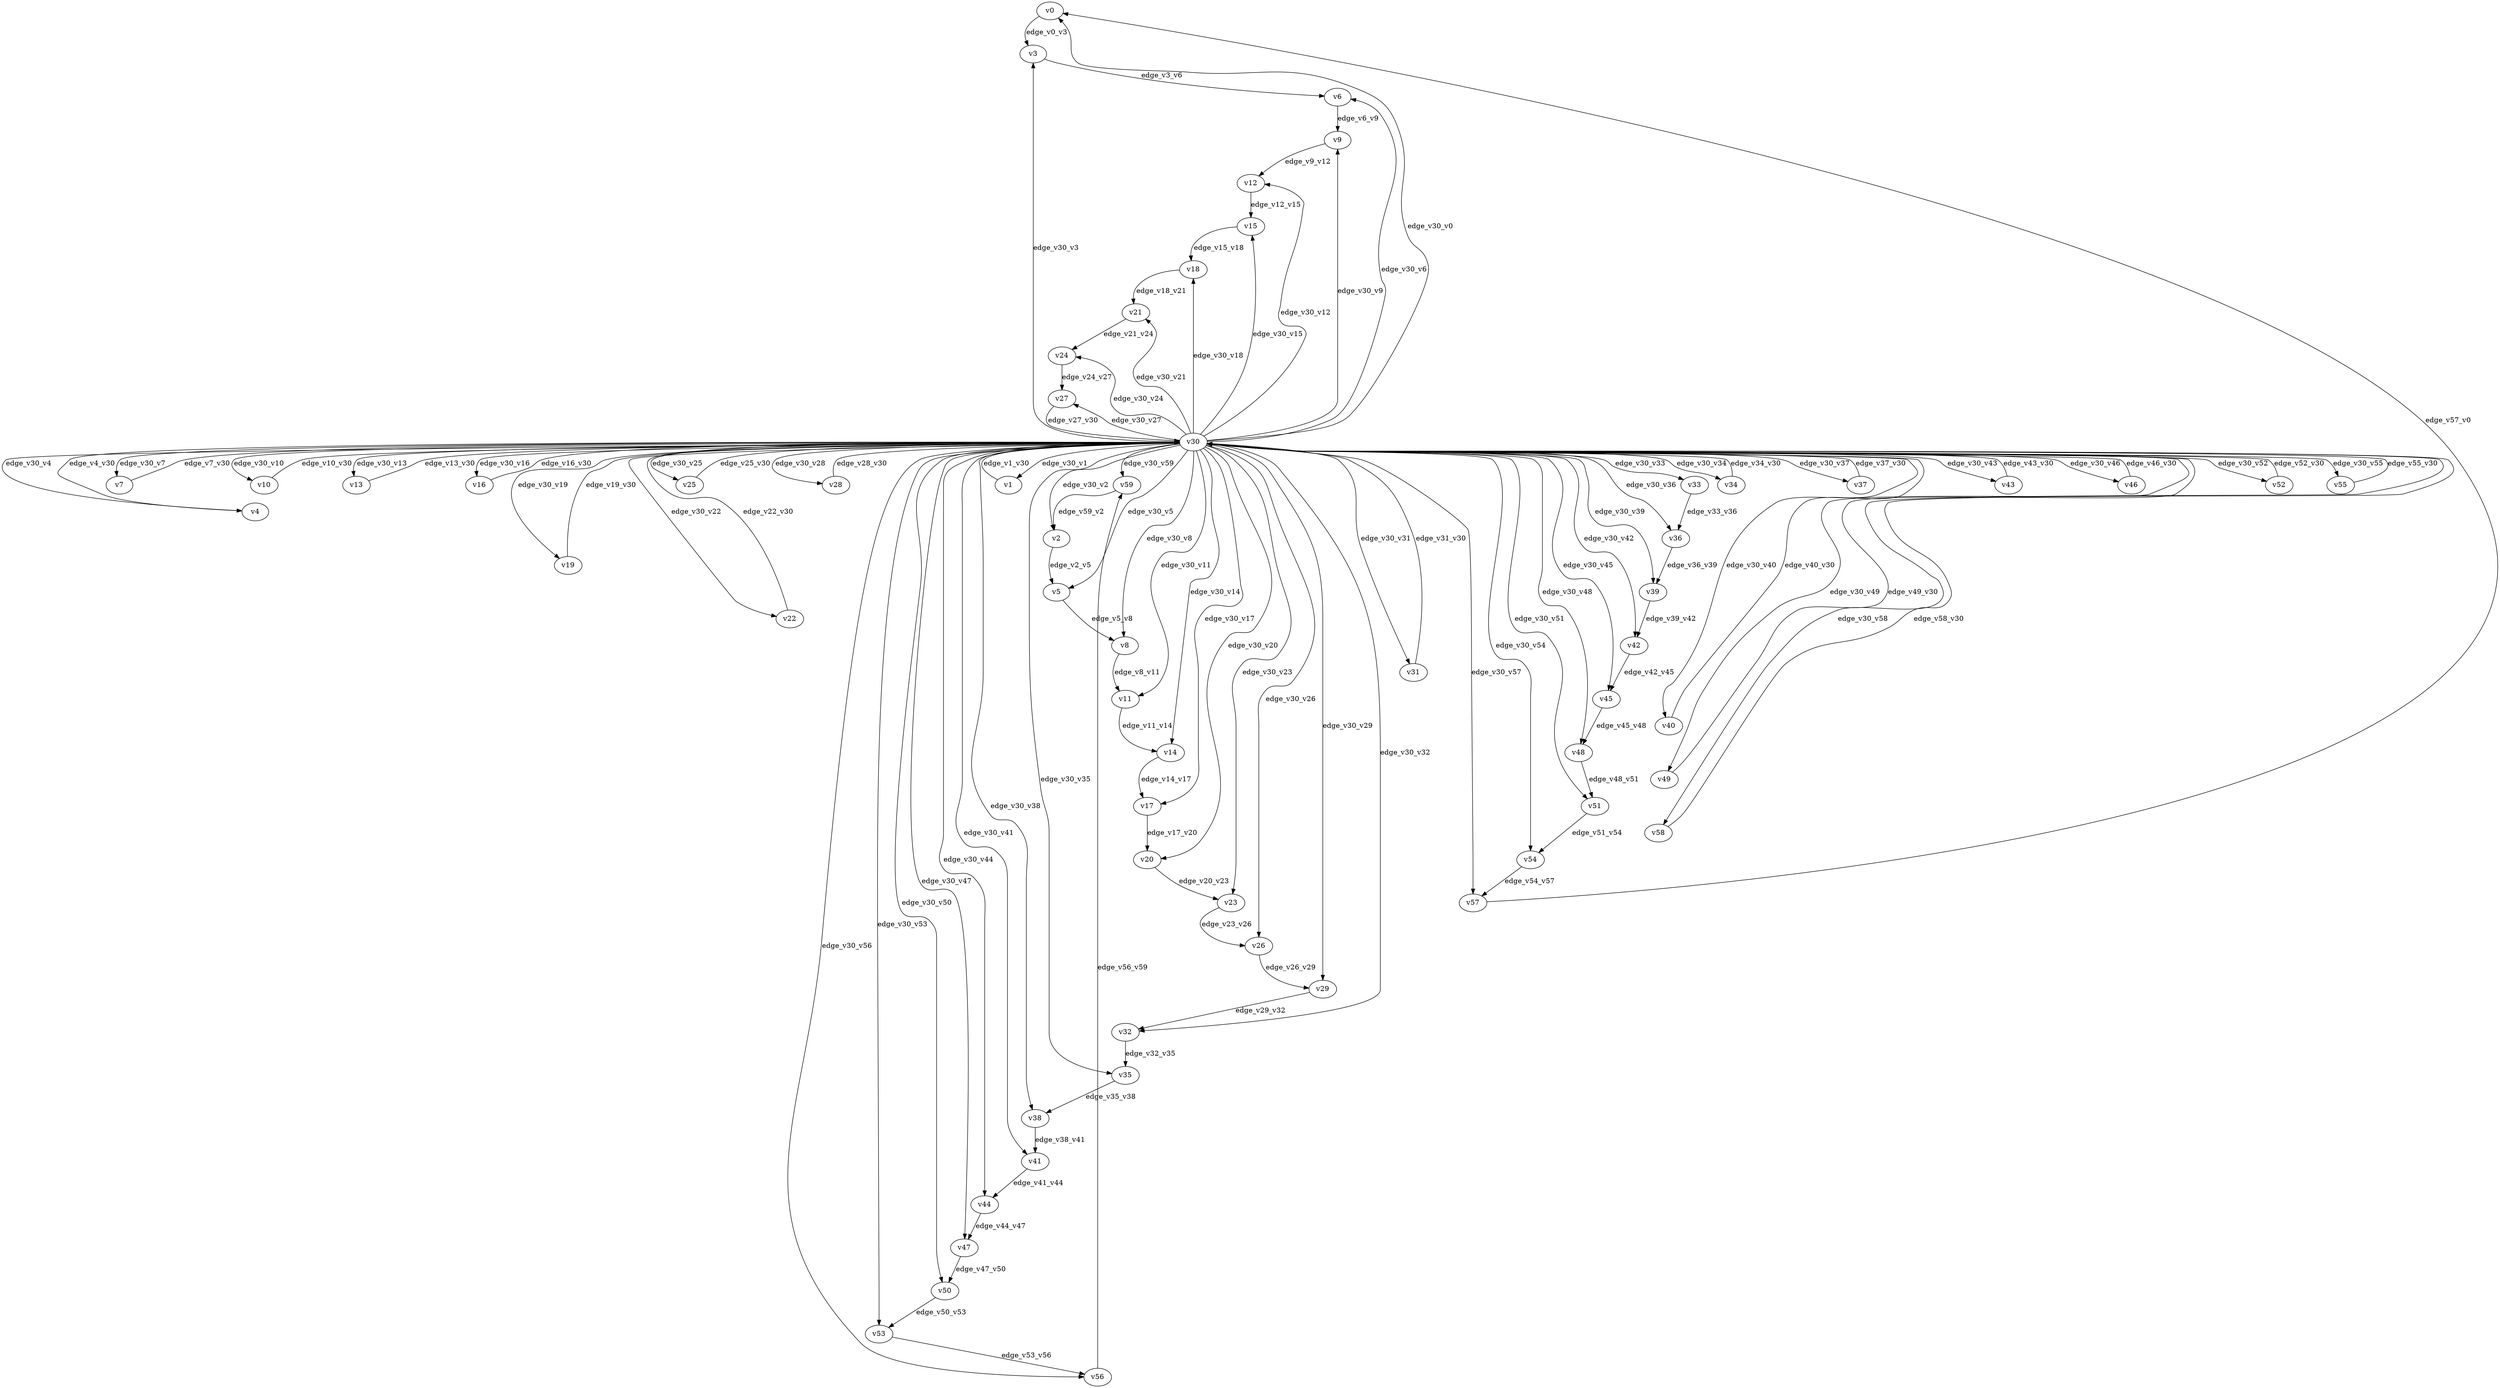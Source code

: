 digraph test084 {
    // Discounted game test case
    // Vertex properties: name [player=X]
    // Edge properties: [weight=Y, discount=Z]

    v0 [name="v0", player=0];
    v1 [name="v1", player=1];
    v2 [name="v2", player=0];
    v3 [name="v3", player=1];
    v4 [name="v4", player=0];
    v5 [name="v5", player=1];
    v6 [name="v6", player=0];
    v7 [name="v7", player=1];
    v8 [name="v8", player=0];
    v9 [name="v9", player=1];
    v10 [name="v10", player=0];
    v11 [name="v11", player=1];
    v12 [name="v12", player=0];
    v13 [name="v13", player=1];
    v14 [name="v14", player=0];
    v15 [name="v15", player=1];
    v16 [name="v16", player=0];
    v17 [name="v17", player=1];
    v18 [name="v18", player=0];
    v19 [name="v19", player=1];
    v20 [name="v20", player=0];
    v21 [name="v21", player=1];
    v22 [name="v22", player=0];
    v23 [name="v23", player=1];
    v24 [name="v24", player=0];
    v25 [name="v25", player=1];
    v26 [name="v26", player=0];
    v27 [name="v27", player=1];
    v28 [name="v28", player=0];
    v29 [name="v29", player=1];
    v30 [name="v30", player=0];
    v31 [name="v31", player=1];
    v32 [name="v32", player=0];
    v33 [name="v33", player=1];
    v34 [name="v34", player=0];
    v35 [name="v35", player=1];
    v36 [name="v36", player=0];
    v37 [name="v37", player=1];
    v38 [name="v38", player=0];
    v39 [name="v39", player=1];
    v40 [name="v40", player=0];
    v41 [name="v41", player=1];
    v42 [name="v42", player=0];
    v43 [name="v43", player=1];
    v44 [name="v44", player=0];
    v45 [name="v45", player=1];
    v46 [name="v46", player=0];
    v47 [name="v47", player=1];
    v48 [name="v48", player=0];
    v49 [name="v49", player=1];
    v50 [name="v50", player=0];
    v51 [name="v51", player=1];
    v52 [name="v52", player=0];
    v53 [name="v53", player=1];
    v54 [name="v54", player=0];
    v55 [name="v55", player=1];
    v56 [name="v56", player=0];
    v57 [name="v57", player=1];
    v58 [name="v58", player=0];
    v59 [name="v59", player=1];

    v30 -> v0 [label="edge_v30_v0", weight=-4.11, discount=0.284];
    v30 -> v1 [label="edge_v30_v1", weight=5.82, discount=0.284];
    v1 -> v30 [label="edge_v1_v30", weight=5.71, discount=0.284];
    v30 -> v2 [label="edge_v30_v2", weight=-1.24, discount=0.284];
    v30 -> v3 [label="edge_v30_v3", weight=5.36, discount=0.284];
    v30 -> v4 [label="edge_v30_v4", weight=-3.36, discount=0.284];
    v4 -> v30 [label="edge_v4_v30", weight=-3.62, discount=0.284];
    v30 -> v5 [label="edge_v30_v5", weight=3.80, discount=0.284];
    v30 -> v6 [label="edge_v30_v6", weight=0.92, discount=0.284];
    v30 -> v7 [label="edge_v30_v7", weight=4.56, discount=0.284];
    v7 -> v30 [label="edge_v7_v30", weight=2.84, discount=0.284];
    v30 -> v8 [label="edge_v30_v8", weight=6.30, discount=0.284];
    v30 -> v9 [label="edge_v30_v9", weight=7.82, discount=0.284];
    v30 -> v10 [label="edge_v30_v10", weight=4.48, discount=0.284];
    v10 -> v30 [label="edge_v10_v30", weight=4.34, discount=0.284];
    v30 -> v11 [label="edge_v30_v11", weight=4.88, discount=0.284];
    v30 -> v12 [label="edge_v30_v12", weight=-3.84, discount=0.284];
    v30 -> v13 [label="edge_v30_v13", weight=6.26, discount=0.284];
    v13 -> v30 [label="edge_v13_v30", weight=4.63, discount=0.284];
    v30 -> v14 [label="edge_v30_v14", weight=7.17, discount=0.284];
    v30 -> v15 [label="edge_v30_v15", weight=2.88, discount=0.284];
    v30 -> v16 [label="edge_v30_v16", weight=7.62, discount=0.284];
    v16 -> v30 [label="edge_v16_v30", weight=7.44, discount=0.284];
    v30 -> v17 [label="edge_v30_v17", weight=1.70, discount=0.284];
    v30 -> v18 [label="edge_v30_v18", weight=7.83, discount=0.284];
    v30 -> v19 [label="edge_v30_v19", weight=-4.47, discount=0.284];
    v19 -> v30 [label="edge_v19_v30", weight=-6.78, discount=0.284];
    v30 -> v20 [label="edge_v30_v20", weight=-5.32, discount=0.284];
    v30 -> v21 [label="edge_v30_v21", weight=-2.47, discount=0.284];
    v30 -> v22 [label="edge_v30_v22", weight=-1.08, discount=0.284];
    v22 -> v30 [label="edge_v22_v30", weight=-1.35, discount=0.284];
    v30 -> v23 [label="edge_v30_v23", weight=3.74, discount=0.284];
    v30 -> v24 [label="edge_v30_v24", weight=-4.87, discount=0.284];
    v30 -> v25 [label="edge_v30_v25", weight=3.17, discount=0.284];
    v25 -> v30 [label="edge_v25_v30", weight=0.33, discount=0.284];
    v30 -> v26 [label="edge_v30_v26", weight=1.62, discount=0.284];
    v30 -> v27 [label="edge_v30_v27", weight=-3.39, discount=0.284];
    v30 -> v28 [label="edge_v30_v28", weight=7.02, discount=0.284];
    v28 -> v30 [label="edge_v28_v30", weight=7.49, discount=0.284];
    v30 -> v29 [label="edge_v30_v29", weight=6.97, discount=0.284];
    v30 -> v31 [label="edge_v30_v31", weight=-2.43, discount=0.284];
    v31 -> v30 [label="edge_v31_v30", weight=0.36, discount=0.284];
    v30 -> v32 [label="edge_v30_v32", weight=1.72, discount=0.284];
    v30 -> v33 [label="edge_v30_v33", weight=-1.11, discount=0.284];
    v30 -> v34 [label="edge_v30_v34", weight=2.88, discount=0.284];
    v34 -> v30 [label="edge_v34_v30", weight=0.19, discount=0.284];
    v30 -> v35 [label="edge_v30_v35", weight=6.85, discount=0.284];
    v30 -> v36 [label="edge_v30_v36", weight=7.91, discount=0.284];
    v30 -> v37 [label="edge_v30_v37", weight=4.41, discount=0.284];
    v37 -> v30 [label="edge_v37_v30", weight=6.73, discount=0.284];
    v30 -> v38 [label="edge_v30_v38", weight=8.62, discount=0.284];
    v30 -> v39 [label="edge_v30_v39", weight=-1.50, discount=0.284];
    v30 -> v40 [label="edge_v30_v40", weight=-4.39, discount=0.284];
    v40 -> v30 [label="edge_v40_v30", weight=-2.11, discount=0.284];
    v30 -> v41 [label="edge_v30_v41", weight=3.07, discount=0.284];
    v30 -> v42 [label="edge_v30_v42", weight=4.57, discount=0.284];
    v30 -> v43 [label="edge_v30_v43", weight=9.57, discount=0.284];
    v43 -> v30 [label="edge_v43_v30", weight=11.92, discount=0.284];
    v30 -> v44 [label="edge_v30_v44", weight=9.47, discount=0.284];
    v30 -> v45 [label="edge_v30_v45", weight=6.38, discount=0.284];
    v30 -> v46 [label="edge_v30_v46", weight=-0.88, discount=0.284];
    v46 -> v30 [label="edge_v46_v30", weight=1.22, discount=0.284];
    v30 -> v47 [label="edge_v30_v47", weight=-3.78, discount=0.284];
    v30 -> v48 [label="edge_v30_v48", weight=9.94, discount=0.284];
    v30 -> v49 [label="edge_v30_v49", weight=-4.06, discount=0.284];
    v49 -> v30 [label="edge_v49_v30", weight=-6.25, discount=0.284];
    v30 -> v50 [label="edge_v30_v50", weight=3.80, discount=0.284];
    v30 -> v51 [label="edge_v30_v51", weight=0.94, discount=0.284];
    v30 -> v52 [label="edge_v30_v52", weight=1.11, discount=0.284];
    v52 -> v30 [label="edge_v52_v30", weight=2.14, discount=0.284];
    v30 -> v53 [label="edge_v30_v53", weight=7.89, discount=0.284];
    v30 -> v54 [label="edge_v30_v54", weight=3.94, discount=0.284];
    v30 -> v55 [label="edge_v30_v55", weight=5.67, discount=0.284];
    v55 -> v30 [label="edge_v55_v30", weight=3.22, discount=0.284];
    v30 -> v56 [label="edge_v30_v56", weight=-5.85, discount=0.284];
    v30 -> v57 [label="edge_v30_v57", weight=6.69, discount=0.284];
    v30 -> v58 [label="edge_v30_v58", weight=-4.24, discount=0.284];
    v58 -> v30 [label="edge_v58_v30", weight=-2.70, discount=0.284];
    v30 -> v59 [label="edge_v30_v59", weight=-2.74, discount=0.284];
    v0 -> v3 [label="edge_v0_v3", weight=-1.67, discount=0.284];
    v2 -> v5 [label="edge_v2_v5", weight=5.66, discount=0.284];
    v3 -> v6 [label="edge_v3_v6", weight=1.52, discount=0.284];
    v5 -> v8 [label="edge_v5_v8", weight=3.86, discount=0.284];
    v6 -> v9 [label="edge_v6_v9", weight=2.35, discount=0.284];
    v8 -> v11 [label="edge_v8_v11", weight=6.99, discount=0.284];
    v9 -> v12 [label="edge_v9_v12", weight=3.03, discount=0.284];
    v11 -> v14 [label="edge_v11_v14", weight=0.41, discount=0.284];
    v12 -> v15 [label="edge_v12_v15", weight=5.88, discount=0.284];
    v14 -> v17 [label="edge_v14_v17", weight=1.23, discount=0.284];
    v15 -> v18 [label="edge_v15_v18", weight=3.74, discount=0.284];
    v17 -> v20 [label="edge_v17_v20", weight=2.16, discount=0.284];
    v18 -> v21 [label="edge_v18_v21", weight=2.41, discount=0.284];
    v20 -> v23 [label="edge_v20_v23", weight=-1.05, discount=0.284];
    v21 -> v24 [label="edge_v21_v24", weight=1.51, discount=0.284];
    v23 -> v26 [label="edge_v23_v26", weight=-1.09, discount=0.284];
    v24 -> v27 [label="edge_v24_v27", weight=2.67, discount=0.284];
    v26 -> v29 [label="edge_v26_v29", weight=-1.22, discount=0.284];
    v27 -> v30 [label="edge_v27_v30", weight=-1.50, discount=0.284];
    v29 -> v32 [label="edge_v29_v32", weight=-1.50, discount=0.284];
    v32 -> v35 [label="edge_v32_v35", weight=4.23, discount=0.284];
    v33 -> v36 [label="edge_v33_v36", weight=-2.74, discount=0.284];
    v35 -> v38 [label="edge_v35_v38", weight=3.00, discount=0.284];
    v36 -> v39 [label="edge_v36_v39", weight=1.98, discount=0.284];
    v38 -> v41 [label="edge_v38_v41", weight=5.83, discount=0.284];
    v39 -> v42 [label="edge_v39_v42", weight=4.06, discount=0.284];
    v41 -> v44 [label="edge_v41_v44", weight=0.18, discount=0.284];
    v42 -> v45 [label="edge_v42_v45", weight=5.30, discount=0.284];
    v44 -> v47 [label="edge_v44_v47", weight=1.43, discount=0.284];
    v45 -> v48 [label="edge_v45_v48", weight=4.75, discount=0.284];
    v47 -> v50 [label="edge_v47_v50", weight=5.33, discount=0.284];
    v48 -> v51 [label="edge_v48_v51", weight=-2.63, discount=0.284];
    v50 -> v53 [label="edge_v50_v53", weight=2.84, discount=0.284];
    v51 -> v54 [label="edge_v51_v54", weight=-0.36, discount=0.284];
    v53 -> v56 [label="edge_v53_v56", weight=2.50, discount=0.284];
    v54 -> v57 [label="edge_v54_v57", weight=-1.70, discount=0.284];
    v56 -> v59 [label="edge_v56_v59", weight=6.75, discount=0.284];
    v57 -> v0 [label="edge_v57_v0", weight=-1.20, discount=0.284];
    v59 -> v2 [label="edge_v59_v2", weight=0.85, discount=0.284];
}

